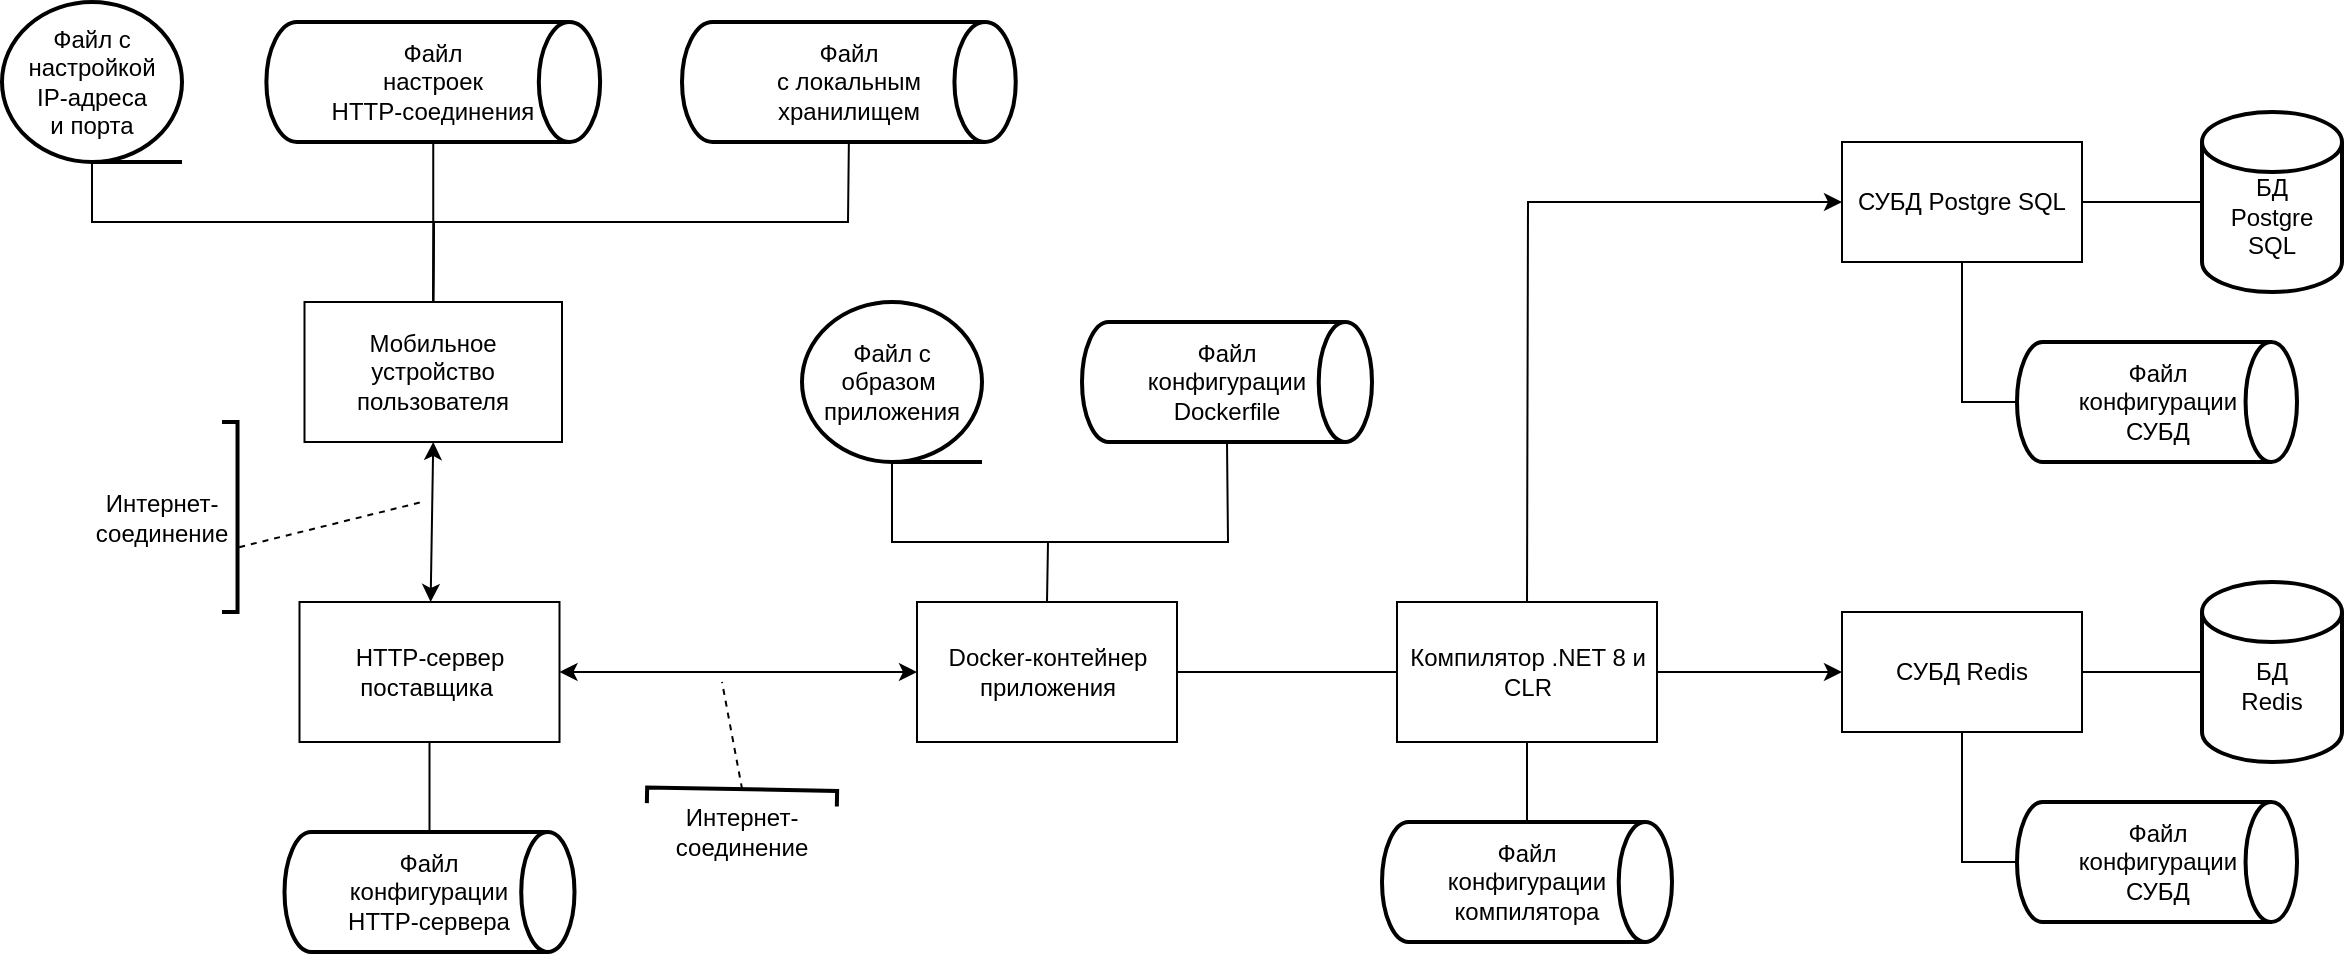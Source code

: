 <mxfile version="24.4.6" type="device">
  <diagram name="Страница — 1" id="PsC8vjfdAl41d0kJ_9tV">
    <mxGraphModel dx="2117" dy="565" grid="1" gridSize="10" guides="1" tooltips="1" connect="1" arrows="1" fold="1" page="1" pageScale="1" pageWidth="827" pageHeight="1169" math="0" shadow="0">
      <root>
        <mxCell id="0" />
        <mxCell id="1" parent="0" />
        <mxCell id="CaQAjPBq8d9gNYcBuPB9-1" value="Компилятор .NET 8 и CLR" style="rounded=0;whiteSpace=wrap;html=1;" vertex="1" parent="1">
          <mxGeometry x="407.5" y="310" width="130" height="70" as="geometry" />
        </mxCell>
        <mxCell id="CaQAjPBq8d9gNYcBuPB9-2" value="Файл&lt;div&gt;конфигурации&lt;/div&gt;&lt;div&gt;компилятора&lt;/div&gt;" style="strokeWidth=2;html=1;shape=mxgraph.flowchart.direct_data;whiteSpace=wrap;" vertex="1" parent="1">
          <mxGeometry x="400" y="420" width="145" height="60" as="geometry" />
        </mxCell>
        <mxCell id="CaQAjPBq8d9gNYcBuPB9-3" value="СУБД Redis" style="rounded=0;whiteSpace=wrap;html=1;" vertex="1" parent="1">
          <mxGeometry x="630" y="315" width="120" height="60" as="geometry" />
        </mxCell>
        <mxCell id="CaQAjPBq8d9gNYcBuPB9-5" value="&lt;div&gt;&lt;br&gt;&lt;/div&gt;БД&lt;div&gt;Redis&lt;/div&gt;" style="strokeWidth=2;html=1;shape=mxgraph.flowchart.database;whiteSpace=wrap;" vertex="1" parent="1">
          <mxGeometry x="810" y="300" width="70" height="90" as="geometry" />
        </mxCell>
        <mxCell id="CaQAjPBq8d9gNYcBuPB9-6" value="Файл&lt;div&gt;конфигурации&lt;/div&gt;&lt;div&gt;СУБД&lt;/div&gt;" style="strokeWidth=2;html=1;shape=mxgraph.flowchart.direct_data;whiteSpace=wrap;" vertex="1" parent="1">
          <mxGeometry x="717.5" y="410" width="140" height="60" as="geometry" />
        </mxCell>
        <mxCell id="CaQAjPBq8d9gNYcBuPB9-7" value="СУБД Postgre SQL" style="rounded=0;whiteSpace=wrap;html=1;" vertex="1" parent="1">
          <mxGeometry x="630" y="80" width="120" height="60" as="geometry" />
        </mxCell>
        <mxCell id="CaQAjPBq8d9gNYcBuPB9-8" value="&lt;div&gt;&lt;br&gt;&lt;/div&gt;БД&lt;div&gt;&lt;span style=&quot;background-color: initial;&quot;&gt;Postgre SQL&lt;/span&gt;&lt;br&gt;&lt;/div&gt;" style="strokeWidth=2;html=1;shape=mxgraph.flowchart.database;whiteSpace=wrap;" vertex="1" parent="1">
          <mxGeometry x="810" y="65" width="70" height="90" as="geometry" />
        </mxCell>
        <mxCell id="CaQAjPBq8d9gNYcBuPB9-9" value="Файл&lt;div&gt;конфигурации&lt;/div&gt;&lt;div&gt;СУБД&lt;/div&gt;" style="strokeWidth=2;html=1;shape=mxgraph.flowchart.direct_data;whiteSpace=wrap;" vertex="1" parent="1">
          <mxGeometry x="717.5" y="180" width="140" height="60" as="geometry" />
        </mxCell>
        <mxCell id="CaQAjPBq8d9gNYcBuPB9-10" value="Docker-контейнер&lt;div&gt;приложения&lt;/div&gt;" style="rounded=0;whiteSpace=wrap;html=1;" vertex="1" parent="1">
          <mxGeometry x="167.5" y="310" width="130" height="70" as="geometry" />
        </mxCell>
        <mxCell id="CaQAjPBq8d9gNYcBuPB9-11" value="Файл&lt;div&gt;конфигурации&lt;/div&gt;&lt;div&gt;Dockerfile&lt;/div&gt;" style="strokeWidth=2;html=1;shape=mxgraph.flowchart.direct_data;whiteSpace=wrap;" vertex="1" parent="1">
          <mxGeometry x="250" y="170" width="145" height="60" as="geometry" />
        </mxCell>
        <mxCell id="CaQAjPBq8d9gNYcBuPB9-12" value="HTTP-сервер поставщика&amp;nbsp;" style="rounded=0;whiteSpace=wrap;html=1;" vertex="1" parent="1">
          <mxGeometry x="-141.25" y="310" width="130" height="70" as="geometry" />
        </mxCell>
        <mxCell id="CaQAjPBq8d9gNYcBuPB9-13" value="Файл&lt;div&gt;конфигурации&lt;/div&gt;&lt;div&gt;HTTP-сервера&lt;/div&gt;" style="strokeWidth=2;html=1;shape=mxgraph.flowchart.direct_data;whiteSpace=wrap;" vertex="1" parent="1">
          <mxGeometry x="-148.75" y="425" width="145" height="60" as="geometry" />
        </mxCell>
        <mxCell id="CaQAjPBq8d9gNYcBuPB9-15" value="Мобильное устройство&lt;div&gt;пользователя&lt;/div&gt;" style="rounded=0;whiteSpace=wrap;html=1;" vertex="1" parent="1">
          <mxGeometry x="-138.75" y="160" width="128.75" height="70" as="geometry" />
        </mxCell>
        <mxCell id="CaQAjPBq8d9gNYcBuPB9-17" value="Файл&lt;div&gt;настроек&lt;/div&gt;&lt;div&gt;HTTP-соединения&lt;/div&gt;" style="strokeWidth=2;html=1;shape=mxgraph.flowchart.direct_data;whiteSpace=wrap;" vertex="1" parent="1">
          <mxGeometry x="-157.81" y="20" width="166.87" height="60" as="geometry" />
        </mxCell>
        <mxCell id="CaQAjPBq8d9gNYcBuPB9-18" value="Файл&lt;div&gt;с локальным&lt;/div&gt;&lt;div&gt;хранилищем&lt;/div&gt;" style="strokeWidth=2;html=1;shape=mxgraph.flowchart.direct_data;whiteSpace=wrap;" vertex="1" parent="1">
          <mxGeometry x="50" y="20" width="166.87" height="60" as="geometry" />
        </mxCell>
        <mxCell id="CaQAjPBq8d9gNYcBuPB9-19" value="Файл с настройкой&lt;div&gt;IP-адреса&lt;/div&gt;&lt;div&gt;и порта&lt;/div&gt;" style="strokeWidth=2;html=1;shape=mxgraph.flowchart.sequential_data;whiteSpace=wrap;" vertex="1" parent="1">
          <mxGeometry x="-290" y="10" width="90" height="80" as="geometry" />
        </mxCell>
        <mxCell id="CaQAjPBq8d9gNYcBuPB9-20" value="" style="endArrow=none;html=1;rounded=0;entryX=0;entryY=0.5;entryDx=0;entryDy=0;entryPerimeter=0;" edge="1" parent="1" target="CaQAjPBq8d9gNYcBuPB9-5">
          <mxGeometry width="50" height="50" relative="1" as="geometry">
            <mxPoint x="750" y="345" as="sourcePoint" />
            <mxPoint x="400" y="270" as="targetPoint" />
          </mxGeometry>
        </mxCell>
        <mxCell id="CaQAjPBq8d9gNYcBuPB9-21" value="" style="endArrow=none;html=1;rounded=0;entryX=0.5;entryY=1;entryDx=0;entryDy=0;exitX=0;exitY=0.5;exitDx=0;exitDy=0;exitPerimeter=0;" edge="1" parent="1" source="CaQAjPBq8d9gNYcBuPB9-6" target="CaQAjPBq8d9gNYcBuPB9-3">
          <mxGeometry width="50" height="50" relative="1" as="geometry">
            <mxPoint x="350" y="320" as="sourcePoint" />
            <mxPoint x="400" y="270" as="targetPoint" />
            <Array as="points">
              <mxPoint x="690" y="440" />
            </Array>
          </mxGeometry>
        </mxCell>
        <mxCell id="CaQAjPBq8d9gNYcBuPB9-22" value="" style="endArrow=none;html=1;rounded=0;entryX=1;entryY=0.5;entryDx=0;entryDy=0;exitX=0;exitY=0.5;exitDx=0;exitDy=0;exitPerimeter=0;" edge="1" parent="1" source="CaQAjPBq8d9gNYcBuPB9-8" target="CaQAjPBq8d9gNYcBuPB9-7">
          <mxGeometry width="50" height="50" relative="1" as="geometry">
            <mxPoint x="350" y="320" as="sourcePoint" />
            <mxPoint x="400" y="270" as="targetPoint" />
          </mxGeometry>
        </mxCell>
        <mxCell id="CaQAjPBq8d9gNYcBuPB9-23" value="" style="endArrow=none;html=1;rounded=0;entryX=0.5;entryY=1;entryDx=0;entryDy=0;exitX=0;exitY=0.5;exitDx=0;exitDy=0;exitPerimeter=0;" edge="1" parent="1" source="CaQAjPBq8d9gNYcBuPB9-9" target="CaQAjPBq8d9gNYcBuPB9-7">
          <mxGeometry width="50" height="50" relative="1" as="geometry">
            <mxPoint x="350" y="320" as="sourcePoint" />
            <mxPoint x="400" y="270" as="targetPoint" />
            <Array as="points">
              <mxPoint x="690" y="210" />
            </Array>
          </mxGeometry>
        </mxCell>
        <mxCell id="CaQAjPBq8d9gNYcBuPB9-24" value="" style="endArrow=classic;html=1;rounded=0;exitX=0.5;exitY=0;exitDx=0;exitDy=0;entryX=0;entryY=0.5;entryDx=0;entryDy=0;" edge="1" parent="1" source="CaQAjPBq8d9gNYcBuPB9-1" target="CaQAjPBq8d9gNYcBuPB9-7">
          <mxGeometry width="50" height="50" relative="1" as="geometry">
            <mxPoint x="350" y="320" as="sourcePoint" />
            <mxPoint x="400" y="270" as="targetPoint" />
            <Array as="points">
              <mxPoint x="473" y="110" />
            </Array>
          </mxGeometry>
        </mxCell>
        <mxCell id="CaQAjPBq8d9gNYcBuPB9-25" value="" style="endArrow=none;html=1;rounded=0;entryX=0.5;entryY=1;entryDx=0;entryDy=0;exitX=0.5;exitY=0;exitDx=0;exitDy=0;exitPerimeter=0;" edge="1" parent="1" source="CaQAjPBq8d9gNYcBuPB9-2" target="CaQAjPBq8d9gNYcBuPB9-1">
          <mxGeometry width="50" height="50" relative="1" as="geometry">
            <mxPoint x="440" y="430" as="sourcePoint" />
            <mxPoint x="490" y="380" as="targetPoint" />
          </mxGeometry>
        </mxCell>
        <mxCell id="CaQAjPBq8d9gNYcBuPB9-26" value="" style="endArrow=classic;html=1;rounded=0;entryX=0;entryY=0.5;entryDx=0;entryDy=0;exitX=1;exitY=0.5;exitDx=0;exitDy=0;" edge="1" parent="1" source="CaQAjPBq8d9gNYcBuPB9-1" target="CaQAjPBq8d9gNYcBuPB9-3">
          <mxGeometry width="50" height="50" relative="1" as="geometry">
            <mxPoint x="350" y="320" as="sourcePoint" />
            <mxPoint x="400" y="270" as="targetPoint" />
          </mxGeometry>
        </mxCell>
        <mxCell id="CaQAjPBq8d9gNYcBuPB9-27" value="Файл с образом&amp;nbsp;&lt;br&gt;&lt;div&gt;приложения&lt;/div&gt;" style="strokeWidth=2;html=1;shape=mxgraph.flowchart.sequential_data;whiteSpace=wrap;" vertex="1" parent="1">
          <mxGeometry x="110" y="160" width="90" height="80" as="geometry" />
        </mxCell>
        <mxCell id="CaQAjPBq8d9gNYcBuPB9-28" value="" style="endArrow=none;html=1;rounded=0;entryX=0.5;entryY=0;entryDx=0;entryDy=0;exitX=0.5;exitY=1;exitDx=0;exitDy=0;exitPerimeter=0;" edge="1" parent="1" source="CaQAjPBq8d9gNYcBuPB9-11" target="CaQAjPBq8d9gNYcBuPB9-10">
          <mxGeometry width="50" height="50" relative="1" as="geometry">
            <mxPoint x="270" y="340" as="sourcePoint" />
            <mxPoint x="320" y="290" as="targetPoint" />
            <Array as="points">
              <mxPoint x="323" y="280" />
              <mxPoint x="233" y="280" />
            </Array>
          </mxGeometry>
        </mxCell>
        <mxCell id="CaQAjPBq8d9gNYcBuPB9-30" value="" style="endArrow=none;html=1;rounded=0;exitX=0.5;exitY=1;exitDx=0;exitDy=0;exitPerimeter=0;" edge="1" parent="1" source="CaQAjPBq8d9gNYcBuPB9-27">
          <mxGeometry width="50" height="50" relative="1" as="geometry">
            <mxPoint x="160" y="280" as="sourcePoint" />
            <mxPoint x="240" y="280" as="targetPoint" />
            <Array as="points">
              <mxPoint x="155" y="280" />
            </Array>
          </mxGeometry>
        </mxCell>
        <mxCell id="CaQAjPBq8d9gNYcBuPB9-31" value="" style="endArrow=none;html=1;rounded=0;exitX=1;exitY=0.5;exitDx=0;exitDy=0;entryX=0;entryY=0.5;entryDx=0;entryDy=0;" edge="1" parent="1" source="CaQAjPBq8d9gNYcBuPB9-10" target="CaQAjPBq8d9gNYcBuPB9-1">
          <mxGeometry width="50" height="50" relative="1" as="geometry">
            <mxPoint x="270" y="340" as="sourcePoint" />
            <mxPoint x="320" y="290" as="targetPoint" />
          </mxGeometry>
        </mxCell>
        <mxCell id="CaQAjPBq8d9gNYcBuPB9-32" value="" style="endArrow=none;html=1;rounded=0;exitX=0.5;exitY=1;exitDx=0;exitDy=0;entryX=0.5;entryY=0;entryDx=0;entryDy=0;entryPerimeter=0;" edge="1" parent="1" source="CaQAjPBq8d9gNYcBuPB9-12" target="CaQAjPBq8d9gNYcBuPB9-13">
          <mxGeometry width="50" height="50" relative="1" as="geometry">
            <mxPoint x="270" y="340" as="sourcePoint" />
            <mxPoint x="320" y="290" as="targetPoint" />
          </mxGeometry>
        </mxCell>
        <mxCell id="CaQAjPBq8d9gNYcBuPB9-35" value="" style="endArrow=classic;startArrow=classic;html=1;rounded=0;exitX=1;exitY=0.5;exitDx=0;exitDy=0;entryX=0;entryY=0.5;entryDx=0;entryDy=0;" edge="1" parent="1" source="CaQAjPBq8d9gNYcBuPB9-12" target="CaQAjPBq8d9gNYcBuPB9-10">
          <mxGeometry width="50" height="50" relative="1" as="geometry">
            <mxPoint x="270" y="340" as="sourcePoint" />
            <mxPoint x="320" y="290" as="targetPoint" />
          </mxGeometry>
        </mxCell>
        <mxCell id="CaQAjPBq8d9gNYcBuPB9-36" value="" style="endArrow=classic;startArrow=classic;html=1;rounded=0;entryX=0.5;entryY=1;entryDx=0;entryDy=0;" edge="1" parent="1" source="CaQAjPBq8d9gNYcBuPB9-12" target="CaQAjPBq8d9gNYcBuPB9-15">
          <mxGeometry width="50" height="50" relative="1" as="geometry">
            <mxPoint x="270" y="340" as="sourcePoint" />
            <mxPoint x="320" y="290" as="targetPoint" />
          </mxGeometry>
        </mxCell>
        <mxCell id="CaQAjPBq8d9gNYcBuPB9-38" value="" style="endArrow=none;html=1;rounded=0;entryX=0.5;entryY=1;entryDx=0;entryDy=0;entryPerimeter=0;exitX=0.5;exitY=0;exitDx=0;exitDy=0;" edge="1" parent="1" source="CaQAjPBq8d9gNYcBuPB9-15" target="CaQAjPBq8d9gNYcBuPB9-18">
          <mxGeometry width="50" height="50" relative="1" as="geometry">
            <mxPoint x="-70" y="160" as="sourcePoint" />
            <mxPoint x="320" y="190" as="targetPoint" />
            <Array as="points">
              <mxPoint x="-74" y="120" />
              <mxPoint x="133" y="120" />
            </Array>
          </mxGeometry>
        </mxCell>
        <mxCell id="CaQAjPBq8d9gNYcBuPB9-39" value="" style="endArrow=none;html=1;rounded=0;exitX=0.5;exitY=0;exitDx=0;exitDy=0;entryX=0.5;entryY=1;entryDx=0;entryDy=0;entryPerimeter=0;" edge="1" parent="1" source="CaQAjPBq8d9gNYcBuPB9-15" target="CaQAjPBq8d9gNYcBuPB9-17">
          <mxGeometry width="50" height="50" relative="1" as="geometry">
            <mxPoint x="270" y="240" as="sourcePoint" />
            <mxPoint x="320" y="190" as="targetPoint" />
          </mxGeometry>
        </mxCell>
        <mxCell id="CaQAjPBq8d9gNYcBuPB9-40" value="" style="endArrow=none;html=1;rounded=0;exitX=0.5;exitY=0;exitDx=0;exitDy=0;entryX=0.5;entryY=1;entryDx=0;entryDy=0;entryPerimeter=0;" edge="1" parent="1" source="CaQAjPBq8d9gNYcBuPB9-15" target="CaQAjPBq8d9gNYcBuPB9-19">
          <mxGeometry width="50" height="50" relative="1" as="geometry">
            <mxPoint x="270" y="240" as="sourcePoint" />
            <mxPoint x="320" y="190" as="targetPoint" />
            <Array as="points">
              <mxPoint x="-74" y="120" />
              <mxPoint x="-245" y="120" />
            </Array>
          </mxGeometry>
        </mxCell>
        <mxCell id="CaQAjPBq8d9gNYcBuPB9-41" value="Интернет-соединение" style="text;html=1;align=center;verticalAlign=middle;whiteSpace=wrap;rounded=0;" vertex="1" parent="1">
          <mxGeometry x="50" y="410" width="60" height="30" as="geometry" />
        </mxCell>
        <mxCell id="CaQAjPBq8d9gNYcBuPB9-42" value="" style="strokeWidth=2;html=1;shape=mxgraph.flowchart.annotation_1;align=left;pointerEvents=1;rotation=91;" vertex="1" parent="1">
          <mxGeometry x="76.12" y="360" width="7.76" height="95" as="geometry" />
        </mxCell>
        <mxCell id="CaQAjPBq8d9gNYcBuPB9-45" value="Интернет-соединение" style="text;html=1;align=center;verticalAlign=middle;whiteSpace=wrap;rounded=0;" vertex="1" parent="1">
          <mxGeometry x="-240" y="252.5" width="60" height="30" as="geometry" />
        </mxCell>
        <mxCell id="CaQAjPBq8d9gNYcBuPB9-46" value="" style="strokeWidth=2;html=1;shape=mxgraph.flowchart.annotation_1;align=left;pointerEvents=1;rotation=-180;" vertex="1" parent="1">
          <mxGeometry x="-180" y="220" width="7.76" height="95" as="geometry" />
        </mxCell>
        <mxCell id="CaQAjPBq8d9gNYcBuPB9-48" value="" style="endArrow=none;dashed=1;html=1;rounded=0;exitX=-0.108;exitY=0.341;exitDx=0;exitDy=0;exitPerimeter=0;" edge="1" parent="1" source="CaQAjPBq8d9gNYcBuPB9-46">
          <mxGeometry width="50" height="50" relative="1" as="geometry">
            <mxPoint x="270" y="340" as="sourcePoint" />
            <mxPoint x="-80" y="260" as="targetPoint" />
          </mxGeometry>
        </mxCell>
        <mxCell id="CaQAjPBq8d9gNYcBuPB9-49" value="" style="endArrow=none;dashed=1;html=1;rounded=0;exitX=0;exitY=0.5;exitDx=0;exitDy=0;exitPerimeter=0;" edge="1" parent="1" source="CaQAjPBq8d9gNYcBuPB9-42">
          <mxGeometry width="50" height="50" relative="1" as="geometry">
            <mxPoint x="270" y="340" as="sourcePoint" />
            <mxPoint x="70" y="350" as="targetPoint" />
          </mxGeometry>
        </mxCell>
      </root>
    </mxGraphModel>
  </diagram>
</mxfile>
